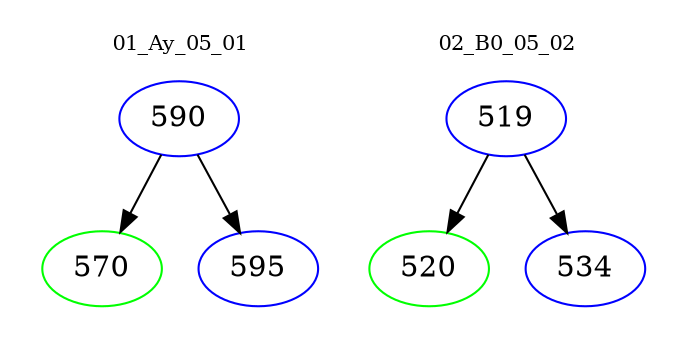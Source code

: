 digraph{
subgraph cluster_0 {
color = white
label = "01_Ay_05_01";
fontsize=10;
T0_590 [label="590", color="blue"]
T0_590 -> T0_570 [color="black"]
T0_570 [label="570", color="green"]
T0_590 -> T0_595 [color="black"]
T0_595 [label="595", color="blue"]
}
subgraph cluster_1 {
color = white
label = "02_B0_05_02";
fontsize=10;
T1_519 [label="519", color="blue"]
T1_519 -> T1_520 [color="black"]
T1_520 [label="520", color="green"]
T1_519 -> T1_534 [color="black"]
T1_534 [label="534", color="blue"]
}
}
